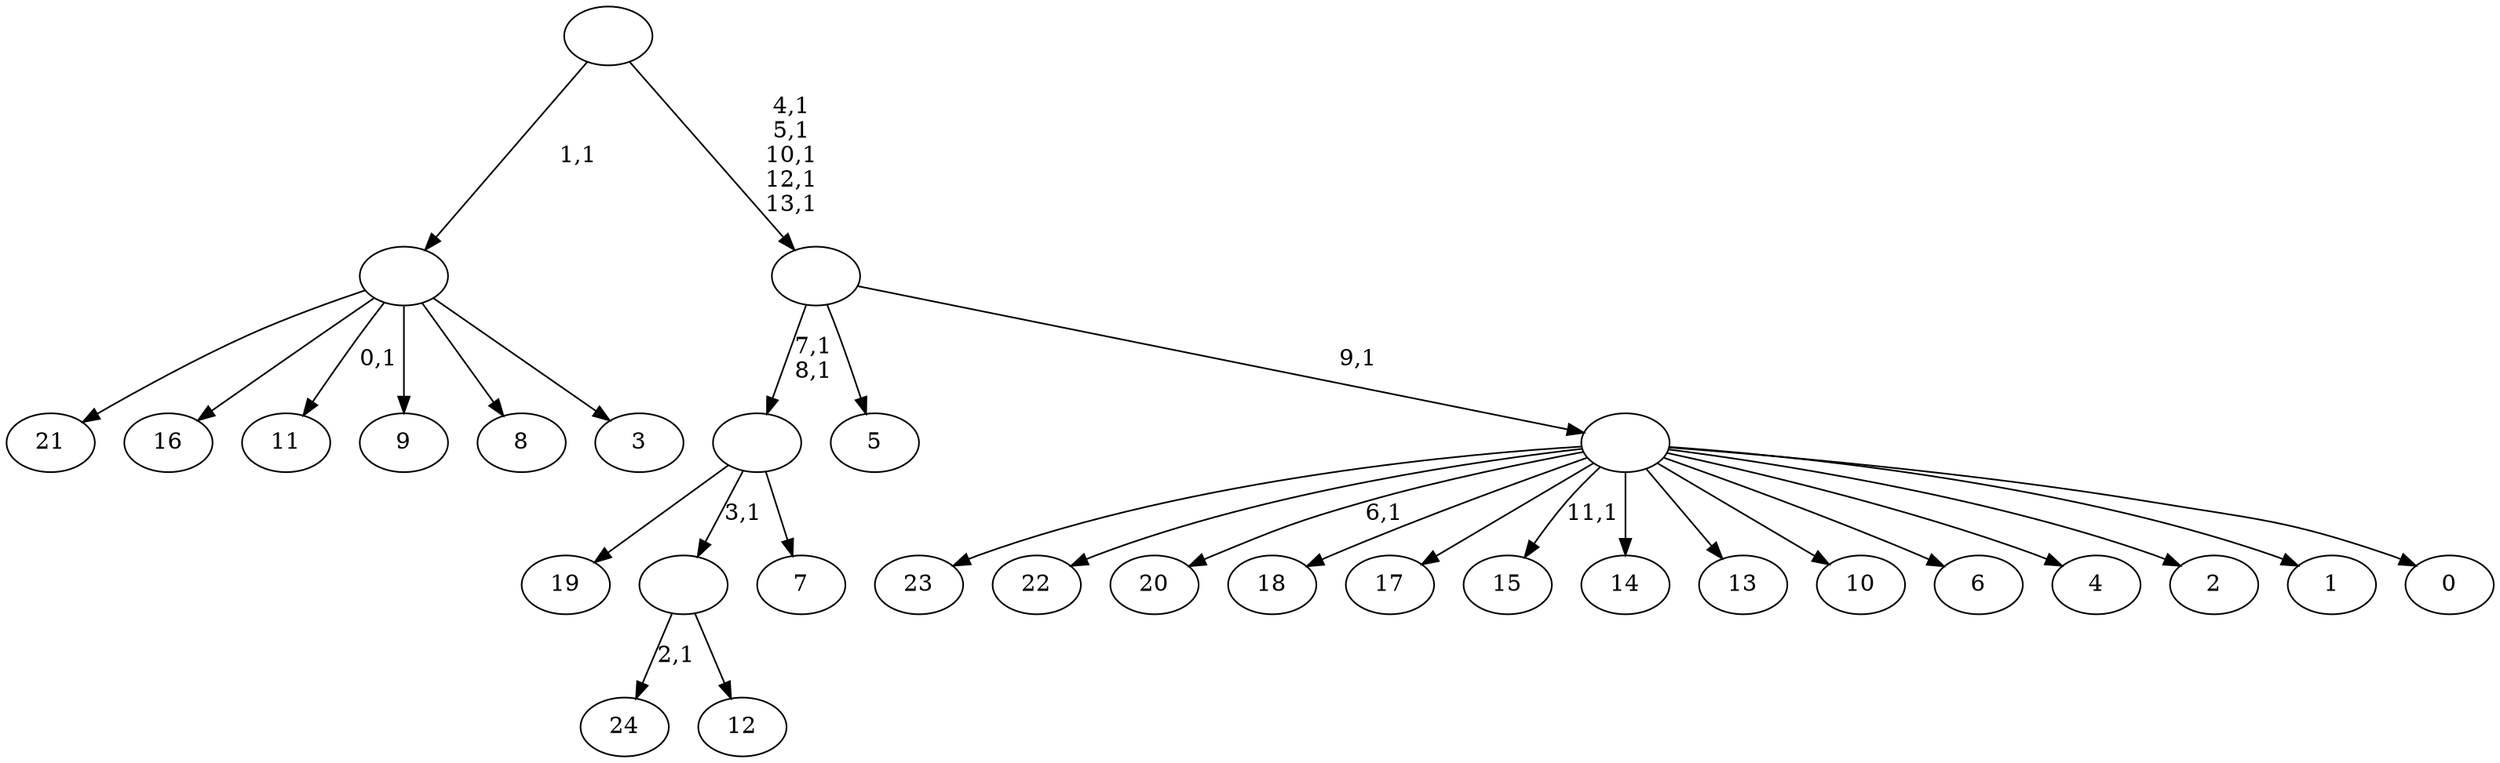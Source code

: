 digraph T {
	39 [label="24"]
	37 [label="23"]
	36 [label="22"]
	35 [label="21"]
	34 [label="20"]
	32 [label="19"]
	31 [label="18"]
	30 [label="17"]
	29 [label="16"]
	28 [label="15"]
	26 [label="14"]
	25 [label="13"]
	24 [label="12"]
	23 [label=""]
	22 [label="11"]
	20 [label="10"]
	19 [label="9"]
	18 [label="8"]
	17 [label="7"]
	16 [label=""]
	14 [label="6"]
	13 [label="5"]
	12 [label="4"]
	11 [label="3"]
	10 [label=""]
	9 [label="2"]
	8 [label="1"]
	7 [label="0"]
	6 [label=""]
	5 [label=""]
	0 [label=""]
	23 -> 39 [label="2,1"]
	23 -> 24 [label=""]
	16 -> 32 [label=""]
	16 -> 23 [label="3,1"]
	16 -> 17 [label=""]
	10 -> 22 [label="0,1"]
	10 -> 35 [label=""]
	10 -> 29 [label=""]
	10 -> 19 [label=""]
	10 -> 18 [label=""]
	10 -> 11 [label=""]
	6 -> 28 [label="11,1"]
	6 -> 34 [label="6,1"]
	6 -> 37 [label=""]
	6 -> 36 [label=""]
	6 -> 31 [label=""]
	6 -> 30 [label=""]
	6 -> 26 [label=""]
	6 -> 25 [label=""]
	6 -> 20 [label=""]
	6 -> 14 [label=""]
	6 -> 12 [label=""]
	6 -> 9 [label=""]
	6 -> 8 [label=""]
	6 -> 7 [label=""]
	5 -> 16 [label="7,1\n8,1"]
	5 -> 13 [label=""]
	5 -> 6 [label="9,1"]
	0 -> 5 [label="4,1\n5,1\n10,1\n12,1\n13,1"]
	0 -> 10 [label="1,1"]
}
